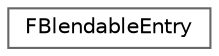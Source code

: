 digraph "Graphical Class Hierarchy"
{
 // INTERACTIVE_SVG=YES
 // LATEX_PDF_SIZE
  bgcolor="transparent";
  edge [fontname=Helvetica,fontsize=10,labelfontname=Helvetica,labelfontsize=10];
  node [fontname=Helvetica,fontsize=10,shape=box,height=0.2,width=0.4];
  rankdir="LR";
  Node0 [id="Node000000",label="FBlendableEntry",height=0.2,width=0.4,color="grey40", fillcolor="white", style="filled",URL="$d4/d63/structFBlendableEntry.html",tooltip=" "];
}
